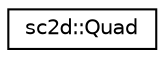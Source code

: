 digraph "Graphical Class Hierarchy"
{
  edge [fontname="Helvetica",fontsize="10",labelfontname="Helvetica",labelfontsize="10"];
  node [fontname="Helvetica",fontsize="10",shape=record];
  rankdir="LR";
  Node0 [label="sc2d::Quad",height=0.2,width=0.4,color="black", fillcolor="white", style="filled",URL="$structsc2d_1_1Quad.html"];
}
